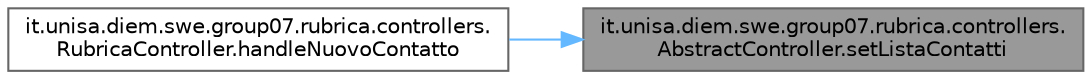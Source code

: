 digraph "it.unisa.diem.swe.group07.rubrica.controllers.AbstractController.setListaContatti"
{
 // LATEX_PDF_SIZE
  bgcolor="transparent";
  edge [fontname=Helvetica,fontsize=10,labelfontname=Helvetica,labelfontsize=10];
  node [fontname=Helvetica,fontsize=10,shape=box,height=0.2,width=0.4];
  rankdir="RL";
  Node1 [id="Node000001",label="it.unisa.diem.swe.group07.rubrica.controllers.\lAbstractController.setListaContatti",height=0.2,width=0.4,color="gray40", fillcolor="grey60", style="filled", fontcolor="black",tooltip="metodo setter della lista osservabile"];
  Node1 -> Node2 [id="edge1_Node000001_Node000002",dir="back",color="steelblue1",style="solid",tooltip=" "];
  Node2 [id="Node000002",label="it.unisa.diem.swe.group07.rubrica.controllers.\lRubricaController.handleNuovoContatto",height=0.2,width=0.4,color="grey40", fillcolor="white", style="filled",URL="$classit_1_1unisa_1_1diem_1_1swe_1_1group07_1_1rubrica_1_1controllers_1_1_rubrica_controller.html#ac42a294519c71cd05537868f89c17a4f",tooltip="Gestore delle'evento 'Nuovo Contatto'. Il metodo carica la vista alternativa che consente la creazion..."];
}
